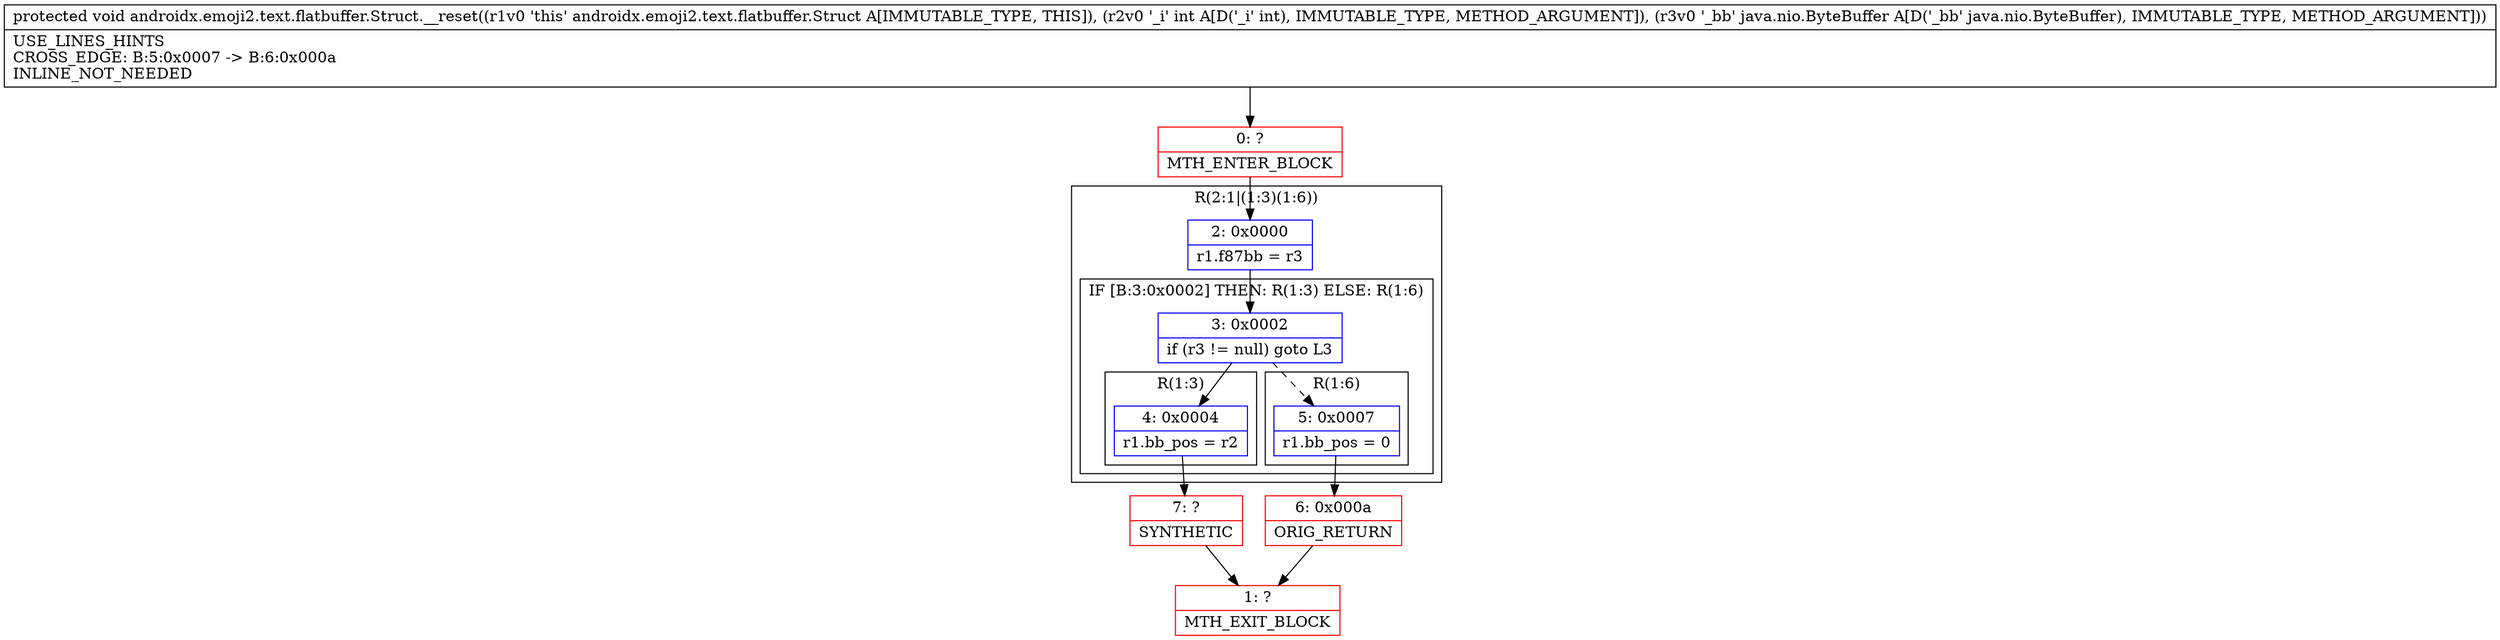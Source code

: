 digraph "CFG forandroidx.emoji2.text.flatbuffer.Struct.__reset(ILjava\/nio\/ByteBuffer;)V" {
subgraph cluster_Region_724673620 {
label = "R(2:1|(1:3)(1:6))";
node [shape=record,color=blue];
Node_2 [shape=record,label="{2\:\ 0x0000|r1.f87bb = r3\l}"];
subgraph cluster_IfRegion_1082360738 {
label = "IF [B:3:0x0002] THEN: R(1:3) ELSE: R(1:6)";
node [shape=record,color=blue];
Node_3 [shape=record,label="{3\:\ 0x0002|if (r3 != null) goto L3\l}"];
subgraph cluster_Region_1578300981 {
label = "R(1:3)";
node [shape=record,color=blue];
Node_4 [shape=record,label="{4\:\ 0x0004|r1.bb_pos = r2\l}"];
}
subgraph cluster_Region_1323959784 {
label = "R(1:6)";
node [shape=record,color=blue];
Node_5 [shape=record,label="{5\:\ 0x0007|r1.bb_pos = 0\l}"];
}
}
}
Node_0 [shape=record,color=red,label="{0\:\ ?|MTH_ENTER_BLOCK\l}"];
Node_7 [shape=record,color=red,label="{7\:\ ?|SYNTHETIC\l}"];
Node_1 [shape=record,color=red,label="{1\:\ ?|MTH_EXIT_BLOCK\l}"];
Node_6 [shape=record,color=red,label="{6\:\ 0x000a|ORIG_RETURN\l}"];
MethodNode[shape=record,label="{protected void androidx.emoji2.text.flatbuffer.Struct.__reset((r1v0 'this' androidx.emoji2.text.flatbuffer.Struct A[IMMUTABLE_TYPE, THIS]), (r2v0 '_i' int A[D('_i' int), IMMUTABLE_TYPE, METHOD_ARGUMENT]), (r3v0 '_bb' java.nio.ByteBuffer A[D('_bb' java.nio.ByteBuffer), IMMUTABLE_TYPE, METHOD_ARGUMENT]))  | USE_LINES_HINTS\lCROSS_EDGE: B:5:0x0007 \-\> B:6:0x000a\lINLINE_NOT_NEEDED\l}"];
MethodNode -> Node_0;Node_2 -> Node_3;
Node_3 -> Node_4;
Node_3 -> Node_5[style=dashed];
Node_4 -> Node_7;
Node_5 -> Node_6;
Node_0 -> Node_2;
Node_7 -> Node_1;
Node_6 -> Node_1;
}

